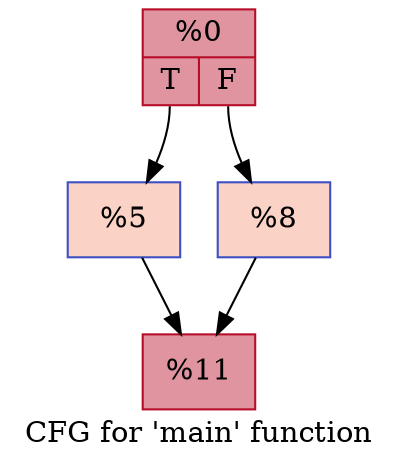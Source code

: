 digraph "CFG for 'main' function" {
	label="CFG for 'main' function";

	Node0x55d7e2525d00 [shape=record,color="#b70d28ff", style=filled, fillcolor="#b70d2870",label="{%0 |{<s0>T|<s1>F}}"];
	Node0x55d7e2525d00:s0 -> Node0x55d7e2526120;
	Node0x55d7e2525d00:s1 -> Node0x55d7e2526170;
	Node0x55d7e2526120 [shape=record,color="#3d50c3ff", style=filled, fillcolor="#f59c7d70",label="{%5 }"];
	Node0x55d7e2526120 -> Node0x55d7e25268f0;
	Node0x55d7e2526170 [shape=record,color="#3d50c3ff", style=filled, fillcolor="#f59c7d70",label="{%8 }"];
	Node0x55d7e2526170 -> Node0x55d7e25268f0;
	Node0x55d7e25268f0 [shape=record,color="#b70d28ff", style=filled, fillcolor="#b70d2870",label="{%11 }"];
}
